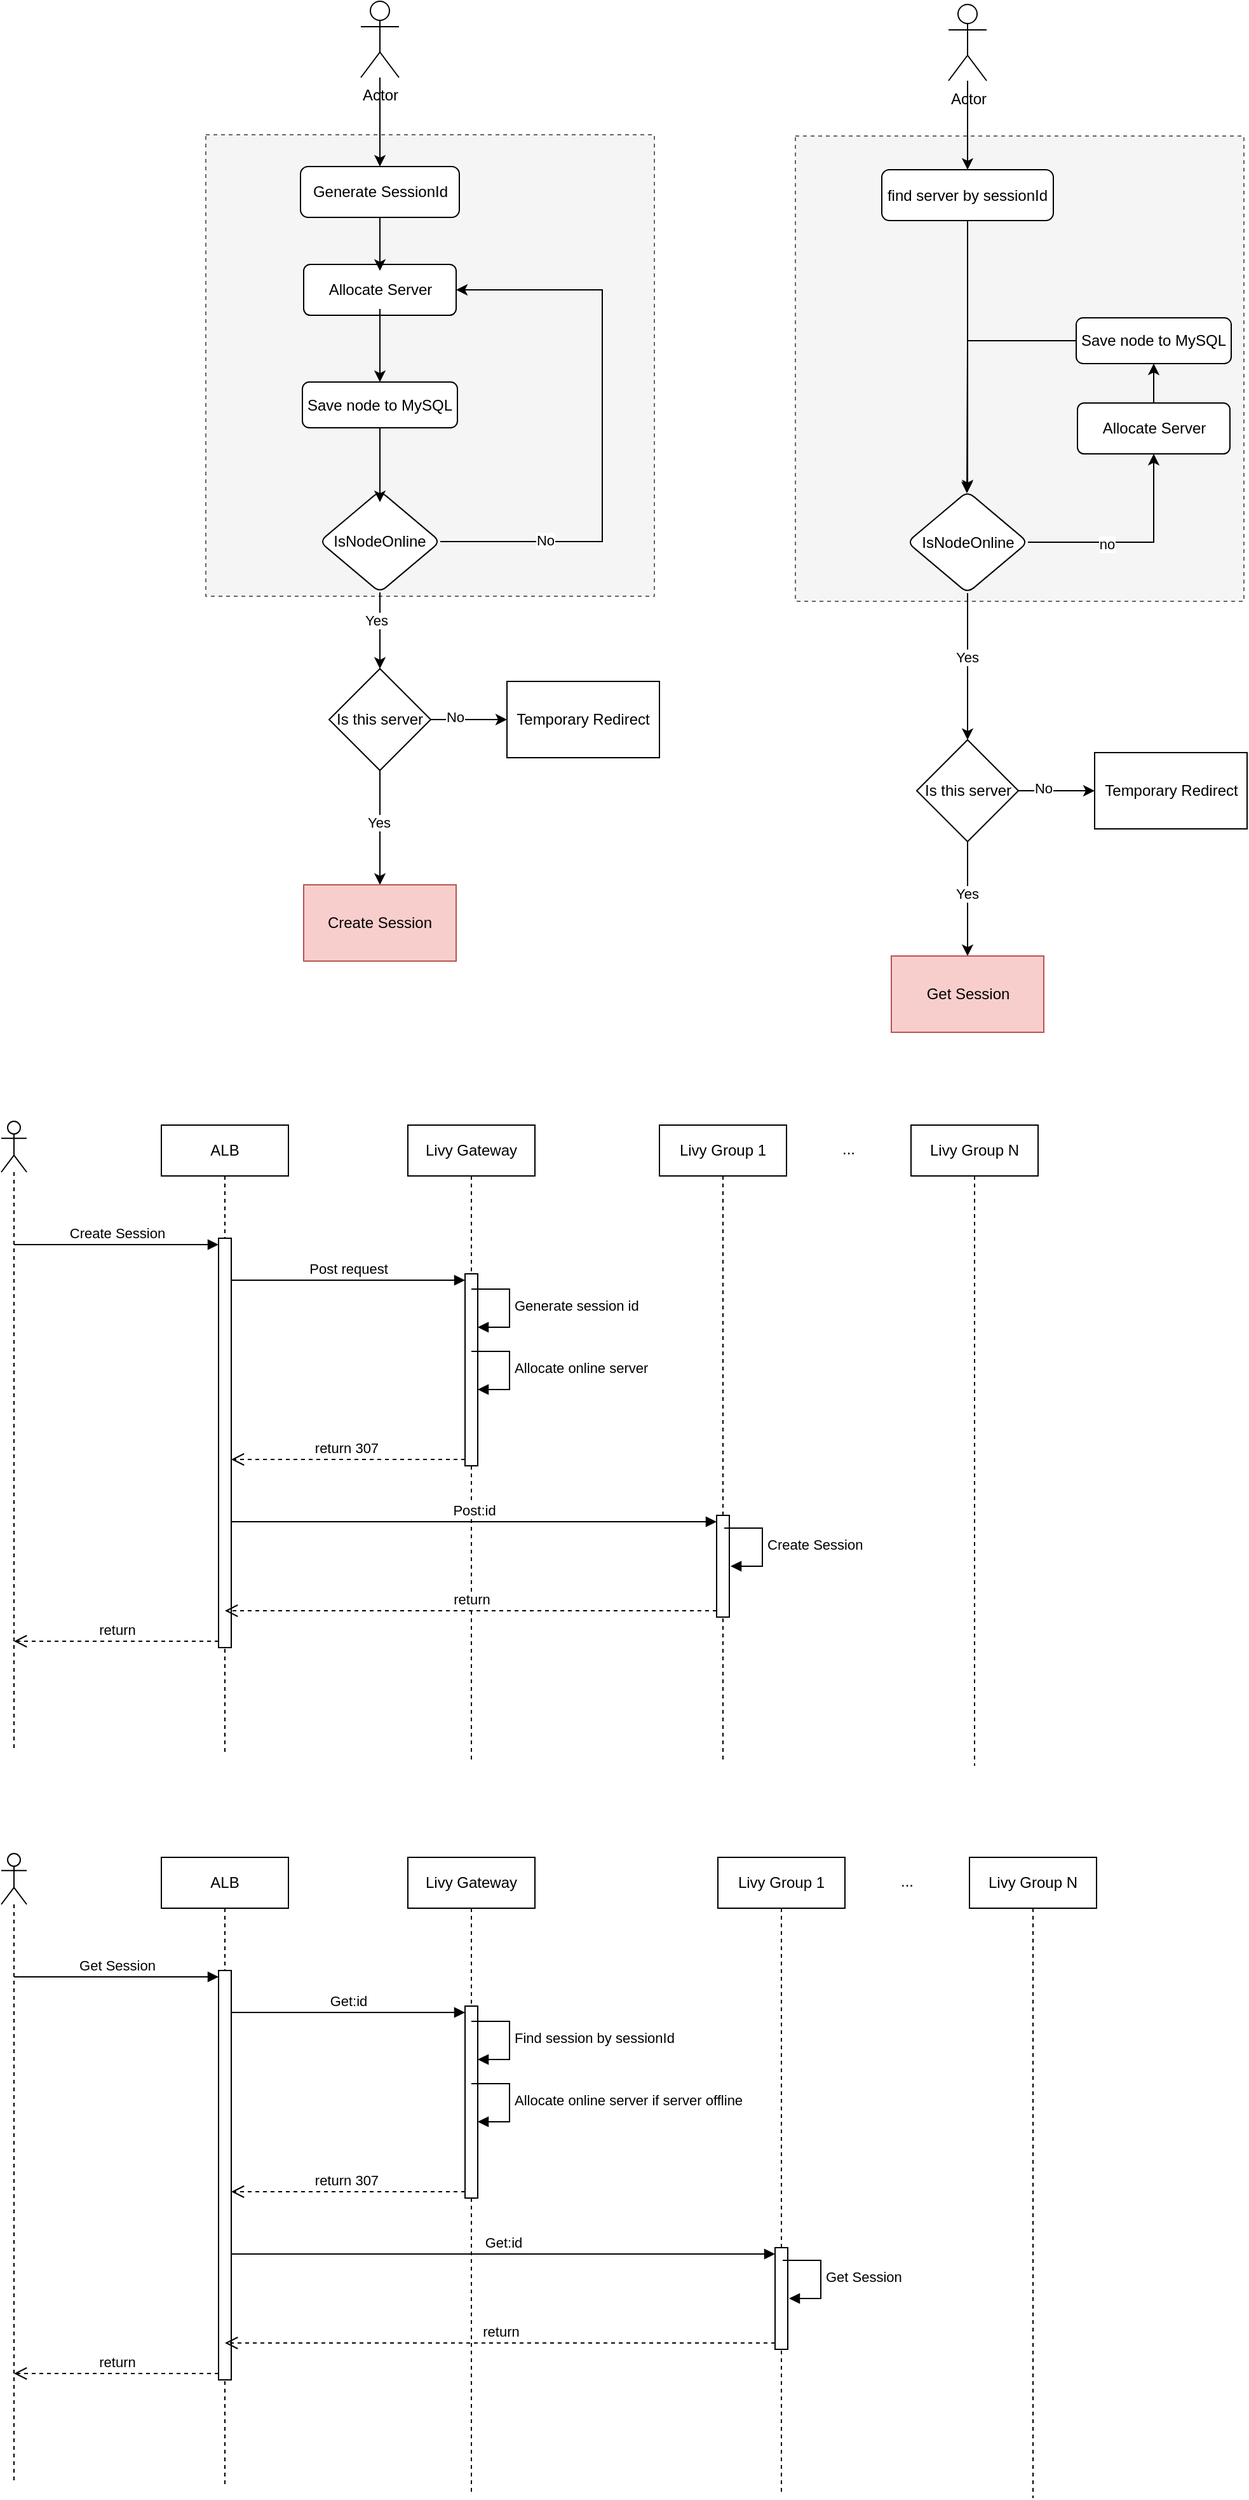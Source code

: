 <mxfile version="26.2.13">
  <diagram name="Page-1" id="TxlCP_52Zl4pygI22ciM">
    <mxGraphModel dx="1428" dy="822" grid="0" gridSize="10" guides="1" tooltips="1" connect="1" arrows="1" fold="1" page="0" pageScale="1" pageWidth="827" pageHeight="1169" math="0" shadow="0">
      <root>
        <mxCell id="0" />
        <mxCell id="1" parent="0" />
        <mxCell id="MgTznX3Nh4NJQTIRdK1o-23" value="" style="rounded=0;whiteSpace=wrap;html=1;dashed=1;fillColor=#f5f5f5;fontColor=#333333;strokeColor=#666666;" vertex="1" parent="1">
          <mxGeometry x="228" y="185" width="353" height="363" as="geometry" />
        </mxCell>
        <mxCell id="F9eBlbKyJguKDcQdJxCm-52" value="" style="rounded=0;whiteSpace=wrap;html=1;dashed=1;fillColor=#f5f5f5;fontColor=#333333;strokeColor=#666666;" parent="1" vertex="1">
          <mxGeometry x="692" y="186" width="353" height="366" as="geometry" />
        </mxCell>
        <mxCell id="F9eBlbKyJguKDcQdJxCm-21" value="" style="edgeStyle=orthogonalEdgeStyle;rounded=0;orthogonalLoop=1;jettySize=auto;html=1;" parent="1" source="F9eBlbKyJguKDcQdJxCm-1" target="F9eBlbKyJguKDcQdJxCm-20" edge="1">
          <mxGeometry relative="1" as="geometry" />
        </mxCell>
        <mxCell id="F9eBlbKyJguKDcQdJxCm-1" value="Actor" style="shape=umlActor;verticalLabelPosition=bottom;verticalAlign=top;html=1;outlineConnect=0;" parent="1" vertex="1">
          <mxGeometry x="350" y="80" width="30" height="60" as="geometry" />
        </mxCell>
        <mxCell id="F9eBlbKyJguKDcQdJxCm-5" value="" style="rounded=1;whiteSpace=wrap;html=1;verticalAlign=top;arcSize=13;" parent="1" vertex="1">
          <mxGeometry x="305" y="287" width="120" height="40" as="geometry" />
        </mxCell>
        <mxCell id="MgTznX3Nh4NJQTIRdK1o-13" value="" style="edgeStyle=orthogonalEdgeStyle;rounded=0;orthogonalLoop=1;jettySize=auto;html=1;" edge="1" parent="1" source="F9eBlbKyJguKDcQdJxCm-7" target="MgTznX3Nh4NJQTIRdK1o-12">
          <mxGeometry relative="1" as="geometry" />
        </mxCell>
        <mxCell id="F9eBlbKyJguKDcQdJxCm-7" value="Allocate Server" style="text;html=1;align=center;verticalAlign=middle;whiteSpace=wrap;rounded=0;" parent="1" vertex="1">
          <mxGeometry x="322.5" y="292" width="85" height="30" as="geometry" />
        </mxCell>
        <mxCell id="F9eBlbKyJguKDcQdJxCm-11" value="" style="group" parent="1" vertex="1" connectable="0">
          <mxGeometry x="317.5" y="465" width="95" height="80" as="geometry" />
        </mxCell>
        <mxCell id="F9eBlbKyJguKDcQdJxCm-8" value="" style="rhombus;whiteSpace=wrap;html=1;verticalAlign=top;rounded=1;arcSize=13;" parent="F9eBlbKyJguKDcQdJxCm-11" vertex="1">
          <mxGeometry width="95" height="80" as="geometry" />
        </mxCell>
        <mxCell id="F9eBlbKyJguKDcQdJxCm-10" value="IsNodeOnline" style="text;html=1;align=center;verticalAlign=middle;whiteSpace=wrap;rounded=0;" parent="F9eBlbKyJguKDcQdJxCm-11" vertex="1">
          <mxGeometry x="17.5" y="25" width="60" height="30" as="geometry" />
        </mxCell>
        <mxCell id="F9eBlbKyJguKDcQdJxCm-22" value="" style="edgeStyle=orthogonalEdgeStyle;rounded=0;orthogonalLoop=1;jettySize=auto;html=1;" parent="1" source="F9eBlbKyJguKDcQdJxCm-20" target="F9eBlbKyJguKDcQdJxCm-7" edge="1">
          <mxGeometry relative="1" as="geometry" />
        </mxCell>
        <mxCell id="F9eBlbKyJguKDcQdJxCm-20" value="Generate SessionId" style="rounded=1;whiteSpace=wrap;html=1;" parent="1" vertex="1">
          <mxGeometry x="302.5" y="210" width="125" height="40" as="geometry" />
        </mxCell>
        <mxCell id="F9eBlbKyJguKDcQdJxCm-25" value="" style="edgeStyle=orthogonalEdgeStyle;rounded=0;orthogonalLoop=1;jettySize=auto;html=1;" parent="1" source="F9eBlbKyJguKDcQdJxCm-23" target="F9eBlbKyJguKDcQdJxCm-24" edge="1">
          <mxGeometry relative="1" as="geometry" />
        </mxCell>
        <mxCell id="F9eBlbKyJguKDcQdJxCm-29" value="No" style="edgeLabel;html=1;align=center;verticalAlign=middle;resizable=0;points=[];" parent="F9eBlbKyJguKDcQdJxCm-25" vertex="1" connectable="0">
          <mxGeometry x="-0.367" y="2" relative="1" as="geometry">
            <mxPoint as="offset" />
          </mxGeometry>
        </mxCell>
        <mxCell id="F9eBlbKyJguKDcQdJxCm-27" value="" style="edgeStyle=orthogonalEdgeStyle;rounded=0;orthogonalLoop=1;jettySize=auto;html=1;" parent="1" source="F9eBlbKyJguKDcQdJxCm-23" target="F9eBlbKyJguKDcQdJxCm-26" edge="1">
          <mxGeometry relative="1" as="geometry" />
        </mxCell>
        <mxCell id="F9eBlbKyJguKDcQdJxCm-28" value="Yes" style="edgeLabel;html=1;align=center;verticalAlign=middle;resizable=0;points=[];" parent="F9eBlbKyJguKDcQdJxCm-27" vertex="1" connectable="0">
          <mxGeometry x="-0.089" y="-1" relative="1" as="geometry">
            <mxPoint as="offset" />
          </mxGeometry>
        </mxCell>
        <mxCell id="F9eBlbKyJguKDcQdJxCm-23" value="Is this server" style="rhombus;whiteSpace=wrap;html=1;" parent="1" vertex="1">
          <mxGeometry x="325" y="605" width="80" height="80" as="geometry" />
        </mxCell>
        <mxCell id="F9eBlbKyJguKDcQdJxCm-24" value="Temporary Redirect" style="whiteSpace=wrap;html=1;" parent="1" vertex="1">
          <mxGeometry x="465" y="615" width="120" height="60" as="geometry" />
        </mxCell>
        <mxCell id="F9eBlbKyJguKDcQdJxCm-26" value="Create Session" style="whiteSpace=wrap;html=1;fillColor=#f8cecc;strokeColor=#b85450;" parent="1" vertex="1">
          <mxGeometry x="305" y="775" width="120" height="60" as="geometry" />
        </mxCell>
        <mxCell id="F9eBlbKyJguKDcQdJxCm-30" value="" style="edgeStyle=orthogonalEdgeStyle;rounded=0;orthogonalLoop=1;jettySize=auto;html=1;" parent="1" source="F9eBlbKyJguKDcQdJxCm-31" target="F9eBlbKyJguKDcQdJxCm-43" edge="1">
          <mxGeometry relative="1" as="geometry" />
        </mxCell>
        <mxCell id="F9eBlbKyJguKDcQdJxCm-31" value="Actor" style="shape=umlActor;verticalLabelPosition=bottom;verticalAlign=top;html=1;outlineConnect=0;" parent="1" vertex="1">
          <mxGeometry x="812.5" y="82.5" width="30" height="60" as="geometry" />
        </mxCell>
        <mxCell id="F9eBlbKyJguKDcQdJxCm-35" value="" style="group" parent="1" vertex="1" connectable="0">
          <mxGeometry x="780" y="465.5" width="95" height="80" as="geometry" />
        </mxCell>
        <mxCell id="F9eBlbKyJguKDcQdJxCm-36" value="" style="rhombus;whiteSpace=wrap;html=1;verticalAlign=top;rounded=1;arcSize=13;" parent="F9eBlbKyJguKDcQdJxCm-35" vertex="1">
          <mxGeometry width="95" height="80" as="geometry" />
        </mxCell>
        <mxCell id="F9eBlbKyJguKDcQdJxCm-37" value="IsNodeOnline" style="text;html=1;align=center;verticalAlign=middle;whiteSpace=wrap;rounded=0;" parent="F9eBlbKyJguKDcQdJxCm-35" vertex="1">
          <mxGeometry x="17.5" y="25" width="60" height="30" as="geometry" />
        </mxCell>
        <mxCell id="F9eBlbKyJguKDcQdJxCm-38" value="" style="edgeStyle=orthogonalEdgeStyle;rounded=0;orthogonalLoop=1;jettySize=auto;html=1;entryX=0.5;entryY=0;entryDx=0;entryDy=0;" parent="1" source="F9eBlbKyJguKDcQdJxCm-36" target="F9eBlbKyJguKDcQdJxCm-48" edge="1">
          <mxGeometry relative="1" as="geometry">
            <mxPoint x="827.5" y="559.5" as="targetPoint" />
          </mxGeometry>
        </mxCell>
        <mxCell id="F9eBlbKyJguKDcQdJxCm-39" value="Yes" style="edgeLabel;html=1;align=center;verticalAlign=middle;resizable=0;points=[];" parent="F9eBlbKyJguKDcQdJxCm-38" vertex="1" connectable="0">
          <mxGeometry x="-0.133" y="-1" relative="1" as="geometry">
            <mxPoint as="offset" />
          </mxGeometry>
        </mxCell>
        <mxCell id="F9eBlbKyJguKDcQdJxCm-42" value="" style="edgeStyle=orthogonalEdgeStyle;rounded=0;orthogonalLoop=1;jettySize=auto;html=1;entryX=0.5;entryY=0;entryDx=0;entryDy=0;" parent="1" source="F9eBlbKyJguKDcQdJxCm-43" target="F9eBlbKyJguKDcQdJxCm-36" edge="1">
          <mxGeometry relative="1" as="geometry">
            <mxPoint x="827.5" y="294.5" as="targetPoint" />
          </mxGeometry>
        </mxCell>
        <mxCell id="F9eBlbKyJguKDcQdJxCm-43" value="find server by sessionId" style="rounded=1;whiteSpace=wrap;html=1;" parent="1" vertex="1">
          <mxGeometry x="760" y="212.5" width="135" height="40" as="geometry" />
        </mxCell>
        <mxCell id="F9eBlbKyJguKDcQdJxCm-44" value="" style="edgeStyle=orthogonalEdgeStyle;rounded=0;orthogonalLoop=1;jettySize=auto;html=1;" parent="1" source="F9eBlbKyJguKDcQdJxCm-48" target="F9eBlbKyJguKDcQdJxCm-49" edge="1">
          <mxGeometry relative="1" as="geometry" />
        </mxCell>
        <mxCell id="F9eBlbKyJguKDcQdJxCm-45" value="No" style="edgeLabel;html=1;align=center;verticalAlign=middle;resizable=0;points=[];" parent="F9eBlbKyJguKDcQdJxCm-44" vertex="1" connectable="0">
          <mxGeometry x="-0.367" y="2" relative="1" as="geometry">
            <mxPoint as="offset" />
          </mxGeometry>
        </mxCell>
        <mxCell id="F9eBlbKyJguKDcQdJxCm-46" value="" style="edgeStyle=orthogonalEdgeStyle;rounded=0;orthogonalLoop=1;jettySize=auto;html=1;" parent="1" source="F9eBlbKyJguKDcQdJxCm-48" target="F9eBlbKyJguKDcQdJxCm-50" edge="1">
          <mxGeometry relative="1" as="geometry" />
        </mxCell>
        <mxCell id="F9eBlbKyJguKDcQdJxCm-47" value="Yes" style="edgeLabel;html=1;align=center;verticalAlign=middle;resizable=0;points=[];" parent="F9eBlbKyJguKDcQdJxCm-46" vertex="1" connectable="0">
          <mxGeometry x="-0.089" y="-1" relative="1" as="geometry">
            <mxPoint as="offset" />
          </mxGeometry>
        </mxCell>
        <mxCell id="F9eBlbKyJguKDcQdJxCm-48" value="Is this server" style="rhombus;whiteSpace=wrap;html=1;" parent="1" vertex="1">
          <mxGeometry x="787.5" y="661" width="80" height="80" as="geometry" />
        </mxCell>
        <mxCell id="F9eBlbKyJguKDcQdJxCm-49" value="Temporary Redirect" style="whiteSpace=wrap;html=1;" parent="1" vertex="1">
          <mxGeometry x="927.5" y="671" width="120" height="60" as="geometry" />
        </mxCell>
        <mxCell id="F9eBlbKyJguKDcQdJxCm-50" value="Get Session" style="whiteSpace=wrap;html=1;fillColor=#f8cecc;strokeColor=#b85450;" parent="1" vertex="1">
          <mxGeometry x="767.5" y="831" width="120" height="60" as="geometry" />
        </mxCell>
        <mxCell id="F9eBlbKyJguKDcQdJxCm-53" value="" style="shape=umlLifeline;perimeter=lifelinePerimeter;whiteSpace=wrap;html=1;container=1;dropTarget=0;collapsible=0;recursiveResize=0;outlineConnect=0;portConstraint=eastwest;newEdgeStyle={&quot;curved&quot;:0,&quot;rounded&quot;:0};participant=umlActor;" parent="1" vertex="1">
          <mxGeometry x="67" y="961" width="20" height="493" as="geometry" />
        </mxCell>
        <mxCell id="F9eBlbKyJguKDcQdJxCm-54" value="Livy Gateway" style="shape=umlLifeline;perimeter=lifelinePerimeter;whiteSpace=wrap;html=1;container=1;dropTarget=0;collapsible=0;recursiveResize=0;outlineConnect=0;portConstraint=eastwest;newEdgeStyle={&quot;curved&quot;:0,&quot;rounded&quot;:0};" parent="1" vertex="1">
          <mxGeometry x="387" y="964" width="100" height="500" as="geometry" />
        </mxCell>
        <mxCell id="F9eBlbKyJguKDcQdJxCm-68" value="" style="html=1;outlineConnect=0;targetShapes=umlLifeline;portConstraint=eastwest;newEdgeStyle={&quot;curved&quot;:0,&quot;rounded&quot;:0};points=[[0,0,0,0,5],[0,1,0,0,-5],[1,0,0,0,5],[1,1,0,0,-5]];perimeter=orthogonalPerimeter;" parent="F9eBlbKyJguKDcQdJxCm-54" vertex="1">
          <mxGeometry x="45" y="117" width="10" height="151" as="geometry" />
        </mxCell>
        <mxCell id="F9eBlbKyJguKDcQdJxCm-72" value="Generate session id" style="html=1;align=left;spacingLeft=2;endArrow=block;rounded=0;edgeStyle=orthogonalEdgeStyle;curved=0;rounded=0;" parent="F9eBlbKyJguKDcQdJxCm-54" edge="1">
          <mxGeometry relative="1" as="geometry">
            <mxPoint x="50" y="129" as="sourcePoint" />
            <Array as="points">
              <mxPoint x="80" y="159" />
            </Array>
            <mxPoint x="55" y="159" as="targetPoint" />
          </mxGeometry>
        </mxCell>
        <mxCell id="F9eBlbKyJguKDcQdJxCm-74" value="Allocate online server" style="html=1;align=left;spacingLeft=2;endArrow=block;rounded=0;edgeStyle=orthogonalEdgeStyle;curved=0;rounded=0;" parent="F9eBlbKyJguKDcQdJxCm-54" edge="1">
          <mxGeometry relative="1" as="geometry">
            <mxPoint x="50" y="178" as="sourcePoint" />
            <Array as="points">
              <mxPoint x="80" y="208" />
            </Array>
            <mxPoint x="55" y="208" as="targetPoint" />
          </mxGeometry>
        </mxCell>
        <mxCell id="F9eBlbKyJguKDcQdJxCm-55" value="Livy Group 1" style="shape=umlLifeline;perimeter=lifelinePerimeter;whiteSpace=wrap;html=1;container=1;dropTarget=0;collapsible=0;recursiveResize=0;outlineConnect=0;portConstraint=eastwest;newEdgeStyle={&quot;curved&quot;:0,&quot;rounded&quot;:0};" parent="1" vertex="1">
          <mxGeometry x="585" y="964" width="100" height="500" as="geometry" />
        </mxCell>
        <mxCell id="F9eBlbKyJguKDcQdJxCm-75" value="" style="html=1;points=[[0,0,0,0,5],[0,1,0,0,-5],[1,0,0,0,5],[1,1,0,0,-5]];perimeter=orthogonalPerimeter;outlineConnect=0;targetShapes=umlLifeline;portConstraint=eastwest;newEdgeStyle={&quot;curved&quot;:0,&quot;rounded&quot;:0};" parent="F9eBlbKyJguKDcQdJxCm-55" vertex="1">
          <mxGeometry x="45" y="307" width="10" height="80" as="geometry" />
        </mxCell>
        <mxCell id="F9eBlbKyJguKDcQdJxCm-80" value="Create Session" style="html=1;align=left;spacingLeft=2;endArrow=block;rounded=0;edgeStyle=orthogonalEdgeStyle;curved=0;rounded=0;" parent="F9eBlbKyJguKDcQdJxCm-55" edge="1">
          <mxGeometry relative="1" as="geometry">
            <mxPoint x="51" y="317" as="sourcePoint" />
            <Array as="points">
              <mxPoint x="81" y="347" />
            </Array>
            <mxPoint x="56" y="347" as="targetPoint" />
          </mxGeometry>
        </mxCell>
        <mxCell id="F9eBlbKyJguKDcQdJxCm-56" value="Livy Group N" style="shape=umlLifeline;perimeter=lifelinePerimeter;whiteSpace=wrap;html=1;container=1;dropTarget=0;collapsible=0;recursiveResize=0;outlineConnect=0;portConstraint=eastwest;newEdgeStyle={&quot;curved&quot;:0,&quot;rounded&quot;:0};" parent="1" vertex="1">
          <mxGeometry x="783" y="964" width="100" height="504" as="geometry" />
        </mxCell>
        <mxCell id="F9eBlbKyJguKDcQdJxCm-58" value="Create Session" style="html=1;verticalAlign=bottom;endArrow=block;curved=0;rounded=0;entryX=0;entryY=0;entryDx=0;entryDy=5;" parent="1" source="F9eBlbKyJguKDcQdJxCm-53" target="F9eBlbKyJguKDcQdJxCm-57" edge="1">
          <mxGeometry relative="1" as="geometry">
            <mxPoint x="220" y="1056" as="sourcePoint" />
          </mxGeometry>
        </mxCell>
        <mxCell id="F9eBlbKyJguKDcQdJxCm-59" value="return" style="html=1;verticalAlign=bottom;endArrow=open;dashed=1;endSize=8;curved=0;rounded=0;exitX=0;exitY=1;exitDx=0;exitDy=-5;" parent="1" source="F9eBlbKyJguKDcQdJxCm-57" target="F9eBlbKyJguKDcQdJxCm-53" edge="1">
          <mxGeometry relative="1" as="geometry">
            <mxPoint x="220" y="1126" as="targetPoint" />
          </mxGeometry>
        </mxCell>
        <mxCell id="F9eBlbKyJguKDcQdJxCm-67" value="ALB" style="shape=umlLifeline;perimeter=lifelinePerimeter;whiteSpace=wrap;html=1;container=1;dropTarget=0;collapsible=0;recursiveResize=0;outlineConnect=0;portConstraint=eastwest;newEdgeStyle={&quot;curved&quot;:0,&quot;rounded&quot;:0};" parent="1" vertex="1">
          <mxGeometry x="193" y="964" width="100" height="494" as="geometry" />
        </mxCell>
        <mxCell id="F9eBlbKyJguKDcQdJxCm-57" value="" style="html=1;points=[[0,0,0,0,5],[0,1,0,0,-5],[1,0,0,0,5],[1,1,0,0,-5]];perimeter=orthogonalPerimeter;outlineConnect=0;targetShapes=umlLifeline;portConstraint=eastwest;newEdgeStyle={&quot;curved&quot;:0,&quot;rounded&quot;:0};" parent="F9eBlbKyJguKDcQdJxCm-67" vertex="1">
          <mxGeometry x="45" y="89" width="10" height="322" as="geometry" />
        </mxCell>
        <mxCell id="F9eBlbKyJguKDcQdJxCm-69" value="Post request" style="html=1;verticalAlign=bottom;endArrow=block;curved=0;rounded=0;entryX=0;entryY=0;entryDx=0;entryDy=5;" parent="1" source="F9eBlbKyJguKDcQdJxCm-57" target="F9eBlbKyJguKDcQdJxCm-68" edge="1">
          <mxGeometry relative="1" as="geometry">
            <mxPoint x="362" y="1086" as="sourcePoint" />
          </mxGeometry>
        </mxCell>
        <mxCell id="F9eBlbKyJguKDcQdJxCm-70" value="return 307&amp;nbsp;" style="html=1;verticalAlign=bottom;endArrow=open;dashed=1;endSize=8;curved=0;rounded=0;exitX=0;exitY=1;exitDx=0;exitDy=-5;" parent="1" source="F9eBlbKyJguKDcQdJxCm-68" target="F9eBlbKyJguKDcQdJxCm-57" edge="1">
          <mxGeometry relative="1" as="geometry">
            <mxPoint x="362" y="1156" as="targetPoint" />
          </mxGeometry>
        </mxCell>
        <mxCell id="F9eBlbKyJguKDcQdJxCm-76" value="Post:id" style="html=1;verticalAlign=bottom;endArrow=block;curved=0;rounded=0;entryX=0;entryY=0;entryDx=0;entryDy=5;" parent="1" source="F9eBlbKyJguKDcQdJxCm-57" target="F9eBlbKyJguKDcQdJxCm-75" edge="1">
          <mxGeometry relative="1" as="geometry">
            <mxPoint x="560" y="1276" as="sourcePoint" />
          </mxGeometry>
        </mxCell>
        <mxCell id="F9eBlbKyJguKDcQdJxCm-77" value="return" style="html=1;verticalAlign=bottom;endArrow=open;dashed=1;endSize=8;curved=0;rounded=0;exitX=0;exitY=1;exitDx=0;exitDy=-5;" parent="1" source="F9eBlbKyJguKDcQdJxCm-75" target="F9eBlbKyJguKDcQdJxCm-67" edge="1">
          <mxGeometry relative="1" as="geometry">
            <mxPoint x="560" y="1346" as="targetPoint" />
          </mxGeometry>
        </mxCell>
        <mxCell id="F9eBlbKyJguKDcQdJxCm-78" value="..." style="text;html=1;align=center;verticalAlign=middle;whiteSpace=wrap;rounded=0;" parent="1" vertex="1">
          <mxGeometry x="704" y="968" width="60" height="30" as="geometry" />
        </mxCell>
        <mxCell id="F9eBlbKyJguKDcQdJxCm-81" value="" style="shape=umlLifeline;perimeter=lifelinePerimeter;whiteSpace=wrap;html=1;container=1;dropTarget=0;collapsible=0;recursiveResize=0;outlineConnect=0;portConstraint=eastwest;newEdgeStyle={&quot;curved&quot;:0,&quot;rounded&quot;:0};participant=umlActor;" parent="1" vertex="1">
          <mxGeometry x="67" y="1537" width="20" height="493" as="geometry" />
        </mxCell>
        <mxCell id="F9eBlbKyJguKDcQdJxCm-82" value="Livy Gateway" style="shape=umlLifeline;perimeter=lifelinePerimeter;whiteSpace=wrap;html=1;container=1;dropTarget=0;collapsible=0;recursiveResize=0;outlineConnect=0;portConstraint=eastwest;newEdgeStyle={&quot;curved&quot;:0,&quot;rounded&quot;:0};" parent="1" vertex="1">
          <mxGeometry x="387" y="1540" width="100" height="500" as="geometry" />
        </mxCell>
        <mxCell id="F9eBlbKyJguKDcQdJxCm-83" value="" style="html=1;outlineConnect=0;targetShapes=umlLifeline;portConstraint=eastwest;newEdgeStyle={&quot;curved&quot;:0,&quot;rounded&quot;:0};points=[[0,0,0,0,5],[0,1,0,0,-5],[1,0,0,0,5],[1,1,0,0,-5]];perimeter=orthogonalPerimeter;" parent="F9eBlbKyJguKDcQdJxCm-82" vertex="1">
          <mxGeometry x="45" y="117" width="10" height="151" as="geometry" />
        </mxCell>
        <mxCell id="F9eBlbKyJguKDcQdJxCm-84" value="Find session by sessionId" style="html=1;align=left;spacingLeft=2;endArrow=block;rounded=0;edgeStyle=orthogonalEdgeStyle;curved=0;rounded=0;" parent="F9eBlbKyJguKDcQdJxCm-82" edge="1">
          <mxGeometry relative="1" as="geometry">
            <mxPoint x="50" y="129" as="sourcePoint" />
            <Array as="points">
              <mxPoint x="80" y="159" />
            </Array>
            <mxPoint x="55" y="159" as="targetPoint" />
          </mxGeometry>
        </mxCell>
        <mxCell id="F9eBlbKyJguKDcQdJxCm-85" value="Allocate online server if server offline" style="html=1;align=left;spacingLeft=2;endArrow=block;rounded=0;edgeStyle=orthogonalEdgeStyle;curved=0;rounded=0;" parent="F9eBlbKyJguKDcQdJxCm-82" edge="1">
          <mxGeometry relative="1" as="geometry">
            <mxPoint x="50" y="178" as="sourcePoint" />
            <Array as="points">
              <mxPoint x="80" y="208" />
            </Array>
            <mxPoint x="55" y="208" as="targetPoint" />
          </mxGeometry>
        </mxCell>
        <mxCell id="F9eBlbKyJguKDcQdJxCm-86" value="Livy Group 1" style="shape=umlLifeline;perimeter=lifelinePerimeter;whiteSpace=wrap;html=1;container=1;dropTarget=0;collapsible=0;recursiveResize=0;outlineConnect=0;portConstraint=eastwest;newEdgeStyle={&quot;curved&quot;:0,&quot;rounded&quot;:0};" parent="1" vertex="1">
          <mxGeometry x="631" y="1540" width="100" height="500" as="geometry" />
        </mxCell>
        <mxCell id="F9eBlbKyJguKDcQdJxCm-87" value="" style="html=1;points=[[0,0,0,0,5],[0,1,0,0,-5],[1,0,0,0,5],[1,1,0,0,-5]];perimeter=orthogonalPerimeter;outlineConnect=0;targetShapes=umlLifeline;portConstraint=eastwest;newEdgeStyle={&quot;curved&quot;:0,&quot;rounded&quot;:0};" parent="F9eBlbKyJguKDcQdJxCm-86" vertex="1">
          <mxGeometry x="45" y="307" width="10" height="80" as="geometry" />
        </mxCell>
        <mxCell id="F9eBlbKyJguKDcQdJxCm-88" value="Get Session" style="html=1;align=left;spacingLeft=2;endArrow=block;rounded=0;edgeStyle=orthogonalEdgeStyle;curved=0;rounded=0;" parent="F9eBlbKyJguKDcQdJxCm-86" edge="1">
          <mxGeometry relative="1" as="geometry">
            <mxPoint x="51" y="317" as="sourcePoint" />
            <Array as="points">
              <mxPoint x="81" y="347" />
            </Array>
            <mxPoint x="56" y="347" as="targetPoint" />
          </mxGeometry>
        </mxCell>
        <mxCell id="F9eBlbKyJguKDcQdJxCm-89" value="Livy Group N" style="shape=umlLifeline;perimeter=lifelinePerimeter;whiteSpace=wrap;html=1;container=1;dropTarget=0;collapsible=0;recursiveResize=0;outlineConnect=0;portConstraint=eastwest;newEdgeStyle={&quot;curved&quot;:0,&quot;rounded&quot;:0};" parent="1" vertex="1">
          <mxGeometry x="829" y="1540" width="100" height="504" as="geometry" />
        </mxCell>
        <mxCell id="F9eBlbKyJguKDcQdJxCm-90" value="Get Session" style="html=1;verticalAlign=bottom;endArrow=block;curved=0;rounded=0;entryX=0;entryY=0;entryDx=0;entryDy=5;" parent="1" source="F9eBlbKyJguKDcQdJxCm-81" target="F9eBlbKyJguKDcQdJxCm-93" edge="1">
          <mxGeometry relative="1" as="geometry">
            <mxPoint x="220" y="1632" as="sourcePoint" />
          </mxGeometry>
        </mxCell>
        <mxCell id="F9eBlbKyJguKDcQdJxCm-91" value="return" style="html=1;verticalAlign=bottom;endArrow=open;dashed=1;endSize=8;curved=0;rounded=0;exitX=0;exitY=1;exitDx=0;exitDy=-5;" parent="1" source="F9eBlbKyJguKDcQdJxCm-93" target="F9eBlbKyJguKDcQdJxCm-81" edge="1">
          <mxGeometry relative="1" as="geometry">
            <mxPoint x="220" y="1702" as="targetPoint" />
          </mxGeometry>
        </mxCell>
        <mxCell id="F9eBlbKyJguKDcQdJxCm-92" value="ALB" style="shape=umlLifeline;perimeter=lifelinePerimeter;whiteSpace=wrap;html=1;container=1;dropTarget=0;collapsible=0;recursiveResize=0;outlineConnect=0;portConstraint=eastwest;newEdgeStyle={&quot;curved&quot;:0,&quot;rounded&quot;:0};" parent="1" vertex="1">
          <mxGeometry x="193" y="1540" width="100" height="494" as="geometry" />
        </mxCell>
        <mxCell id="F9eBlbKyJguKDcQdJxCm-93" value="" style="html=1;points=[[0,0,0,0,5],[0,1,0,0,-5],[1,0,0,0,5],[1,1,0,0,-5]];perimeter=orthogonalPerimeter;outlineConnect=0;targetShapes=umlLifeline;portConstraint=eastwest;newEdgeStyle={&quot;curved&quot;:0,&quot;rounded&quot;:0};" parent="F9eBlbKyJguKDcQdJxCm-92" vertex="1">
          <mxGeometry x="45" y="89" width="10" height="322" as="geometry" />
        </mxCell>
        <mxCell id="F9eBlbKyJguKDcQdJxCm-94" value="Get:id" style="html=1;verticalAlign=bottom;endArrow=block;curved=0;rounded=0;entryX=0;entryY=0;entryDx=0;entryDy=5;" parent="1" source="F9eBlbKyJguKDcQdJxCm-93" target="F9eBlbKyJguKDcQdJxCm-83" edge="1">
          <mxGeometry relative="1" as="geometry">
            <mxPoint x="362" y="1662" as="sourcePoint" />
          </mxGeometry>
        </mxCell>
        <mxCell id="F9eBlbKyJguKDcQdJxCm-95" value="return 307&amp;nbsp;" style="html=1;verticalAlign=bottom;endArrow=open;dashed=1;endSize=8;curved=0;rounded=0;exitX=0;exitY=1;exitDx=0;exitDy=-5;" parent="1" source="F9eBlbKyJguKDcQdJxCm-83" target="F9eBlbKyJguKDcQdJxCm-93" edge="1">
          <mxGeometry relative="1" as="geometry">
            <mxPoint x="362" y="1732" as="targetPoint" />
          </mxGeometry>
        </mxCell>
        <mxCell id="F9eBlbKyJguKDcQdJxCm-96" value="Get:id" style="html=1;verticalAlign=bottom;endArrow=block;curved=0;rounded=0;entryX=0;entryY=0;entryDx=0;entryDy=5;" parent="1" source="F9eBlbKyJguKDcQdJxCm-93" target="F9eBlbKyJguKDcQdJxCm-87" edge="1">
          <mxGeometry relative="1" as="geometry">
            <mxPoint x="560" y="1852" as="sourcePoint" />
          </mxGeometry>
        </mxCell>
        <mxCell id="F9eBlbKyJguKDcQdJxCm-97" value="return" style="html=1;verticalAlign=bottom;endArrow=open;dashed=1;endSize=8;curved=0;rounded=0;exitX=0;exitY=1;exitDx=0;exitDy=-5;" parent="1" source="F9eBlbKyJguKDcQdJxCm-87" target="F9eBlbKyJguKDcQdJxCm-92" edge="1">
          <mxGeometry relative="1" as="geometry">
            <mxPoint x="560" y="1922" as="targetPoint" />
          </mxGeometry>
        </mxCell>
        <mxCell id="F9eBlbKyJguKDcQdJxCm-98" value="..." style="text;html=1;align=center;verticalAlign=middle;whiteSpace=wrap;rounded=0;" parent="1" vertex="1">
          <mxGeometry x="750" y="1544" width="60" height="30" as="geometry" />
        </mxCell>
        <mxCell id="MgTznX3Nh4NJQTIRdK1o-6" value="" style="group" vertex="1" connectable="0" parent="1">
          <mxGeometry x="914" y="335" width="120" height="40" as="geometry" />
        </mxCell>
        <mxCell id="MgTznX3Nh4NJQTIRdK1o-25" value="" style="group" vertex="1" connectable="0" parent="MgTznX3Nh4NJQTIRdK1o-6">
          <mxGeometry y="61" width="120" height="40" as="geometry" />
        </mxCell>
        <mxCell id="MgTznX3Nh4NJQTIRdK1o-4" value="" style="rounded=1;whiteSpace=wrap;html=1;verticalAlign=top;arcSize=13;" vertex="1" parent="MgTznX3Nh4NJQTIRdK1o-25">
          <mxGeometry width="120" height="40" as="geometry" />
        </mxCell>
        <mxCell id="MgTznX3Nh4NJQTIRdK1o-5" value="Allocate Server" style="text;html=1;align=center;verticalAlign=middle;whiteSpace=wrap;rounded=0;" vertex="1" parent="MgTznX3Nh4NJQTIRdK1o-25">
          <mxGeometry x="17.5" y="5" width="85" height="30" as="geometry" />
        </mxCell>
        <mxCell id="MgTznX3Nh4NJQTIRdK1o-7" style="edgeStyle=orthogonalEdgeStyle;rounded=0;orthogonalLoop=1;jettySize=auto;html=1;exitX=1;exitY=0.5;exitDx=0;exitDy=0;entryX=0.5;entryY=1;entryDx=0;entryDy=0;" edge="1" parent="1" source="F9eBlbKyJguKDcQdJxCm-36" target="MgTznX3Nh4NJQTIRdK1o-4">
          <mxGeometry relative="1" as="geometry" />
        </mxCell>
        <mxCell id="MgTznX3Nh4NJQTIRdK1o-10" value="no" style="edgeLabel;html=1;align=center;verticalAlign=middle;resizable=0;points=[];" vertex="1" connectable="0" parent="MgTznX3Nh4NJQTIRdK1o-7">
          <mxGeometry x="-0.266" relative="1" as="geometry">
            <mxPoint y="1" as="offset" />
          </mxGeometry>
        </mxCell>
        <mxCell id="MgTznX3Nh4NJQTIRdK1o-16" value="" style="edgeStyle=orthogonalEdgeStyle;rounded=0;orthogonalLoop=1;jettySize=auto;html=1;" edge="1" parent="1" source="MgTznX3Nh4NJQTIRdK1o-12">
          <mxGeometry relative="1" as="geometry">
            <mxPoint x="365" y="474" as="targetPoint" />
          </mxGeometry>
        </mxCell>
        <mxCell id="MgTznX3Nh4NJQTIRdK1o-12" value="Save node to MySQL" style="rounded=1;whiteSpace=wrap;html=1;" vertex="1" parent="1">
          <mxGeometry x="304" y="379.5" width="122" height="36" as="geometry" />
        </mxCell>
        <mxCell id="MgTznX3Nh4NJQTIRdK1o-19" style="edgeStyle=orthogonalEdgeStyle;rounded=0;orthogonalLoop=1;jettySize=auto;html=1;entryX=1;entryY=0.5;entryDx=0;entryDy=0;exitX=1;exitY=0.5;exitDx=0;exitDy=0;" edge="1" parent="1" source="F9eBlbKyJguKDcQdJxCm-8" target="F9eBlbKyJguKDcQdJxCm-5">
          <mxGeometry relative="1" as="geometry">
            <Array as="points">
              <mxPoint x="540" y="505" />
              <mxPoint x="540" y="307" />
            </Array>
          </mxGeometry>
        </mxCell>
        <mxCell id="MgTznX3Nh4NJQTIRdK1o-22" value="No" style="edgeLabel;html=1;align=center;verticalAlign=middle;resizable=0;points=[];" vertex="1" connectable="0" parent="MgTznX3Nh4NJQTIRdK1o-19">
          <mxGeometry x="-0.63" y="1" relative="1" as="geometry">
            <mxPoint x="1" as="offset" />
          </mxGeometry>
        </mxCell>
        <mxCell id="MgTznX3Nh4NJQTIRdK1o-20" value="" style="edgeStyle=orthogonalEdgeStyle;rounded=0;orthogonalLoop=1;jettySize=auto;html=1;" edge="1" parent="1" source="F9eBlbKyJguKDcQdJxCm-8" target="F9eBlbKyJguKDcQdJxCm-23">
          <mxGeometry relative="1" as="geometry" />
        </mxCell>
        <mxCell id="MgTznX3Nh4NJQTIRdK1o-21" value="Yes" style="edgeLabel;html=1;align=center;verticalAlign=middle;resizable=0;points=[];" vertex="1" connectable="0" parent="MgTznX3Nh4NJQTIRdK1o-20">
          <mxGeometry x="-0.267" y="-3" relative="1" as="geometry">
            <mxPoint as="offset" />
          </mxGeometry>
        </mxCell>
        <mxCell id="MgTznX3Nh4NJQTIRdK1o-27" style="edgeStyle=orthogonalEdgeStyle;rounded=0;orthogonalLoop=1;jettySize=auto;html=1;" edge="1" parent="1" source="MgTznX3Nh4NJQTIRdK1o-24">
          <mxGeometry relative="1" as="geometry">
            <mxPoint x="827" y="467" as="targetPoint" />
          </mxGeometry>
        </mxCell>
        <mxCell id="MgTznX3Nh4NJQTIRdK1o-24" value="Save node to MySQL" style="rounded=1;whiteSpace=wrap;html=1;" vertex="1" parent="1">
          <mxGeometry x="913" y="329" width="122" height="36" as="geometry" />
        </mxCell>
        <mxCell id="MgTznX3Nh4NJQTIRdK1o-26" value="" style="edgeStyle=orthogonalEdgeStyle;rounded=0;orthogonalLoop=1;jettySize=auto;html=1;" edge="1" parent="1" source="MgTznX3Nh4NJQTIRdK1o-4" target="MgTznX3Nh4NJQTIRdK1o-24">
          <mxGeometry relative="1" as="geometry" />
        </mxCell>
      </root>
    </mxGraphModel>
  </diagram>
</mxfile>
